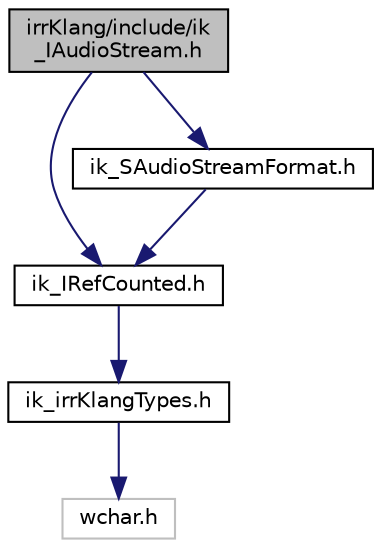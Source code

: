 digraph "irrKlang/include/ik_IAudioStream.h"
{
  bgcolor="transparent";
  edge [fontname="Helvetica",fontsize="10",labelfontname="Helvetica",labelfontsize="10"];
  node [fontname="Helvetica",fontsize="10",shape=record];
  Node1 [label="irrKlang/include/ik\l_IAudioStream.h",height=0.2,width=0.4,color="black", fillcolor="grey75", style="filled", fontcolor="black"];
  Node1 -> Node2 [color="midnightblue",fontsize="10",style="solid",fontname="Helvetica"];
  Node2 [label="ik_IRefCounted.h",height=0.2,width=0.4,color="black",URL="$ik__IRefCounted_8h.html"];
  Node2 -> Node3 [color="midnightblue",fontsize="10",style="solid",fontname="Helvetica"];
  Node3 [label="ik_irrKlangTypes.h",height=0.2,width=0.4,color="black",URL="$ik__irrKlangTypes_8h.html"];
  Node3 -> Node4 [color="midnightblue",fontsize="10",style="solid",fontname="Helvetica"];
  Node4 [label="wchar.h",height=0.2,width=0.4,color="grey75"];
  Node1 -> Node5 [color="midnightblue",fontsize="10",style="solid",fontname="Helvetica"];
  Node5 [label="ik_SAudioStreamFormat.h",height=0.2,width=0.4,color="black",URL="$ik__SAudioStreamFormat_8h.html"];
  Node5 -> Node2 [color="midnightblue",fontsize="10",style="solid",fontname="Helvetica"];
}
